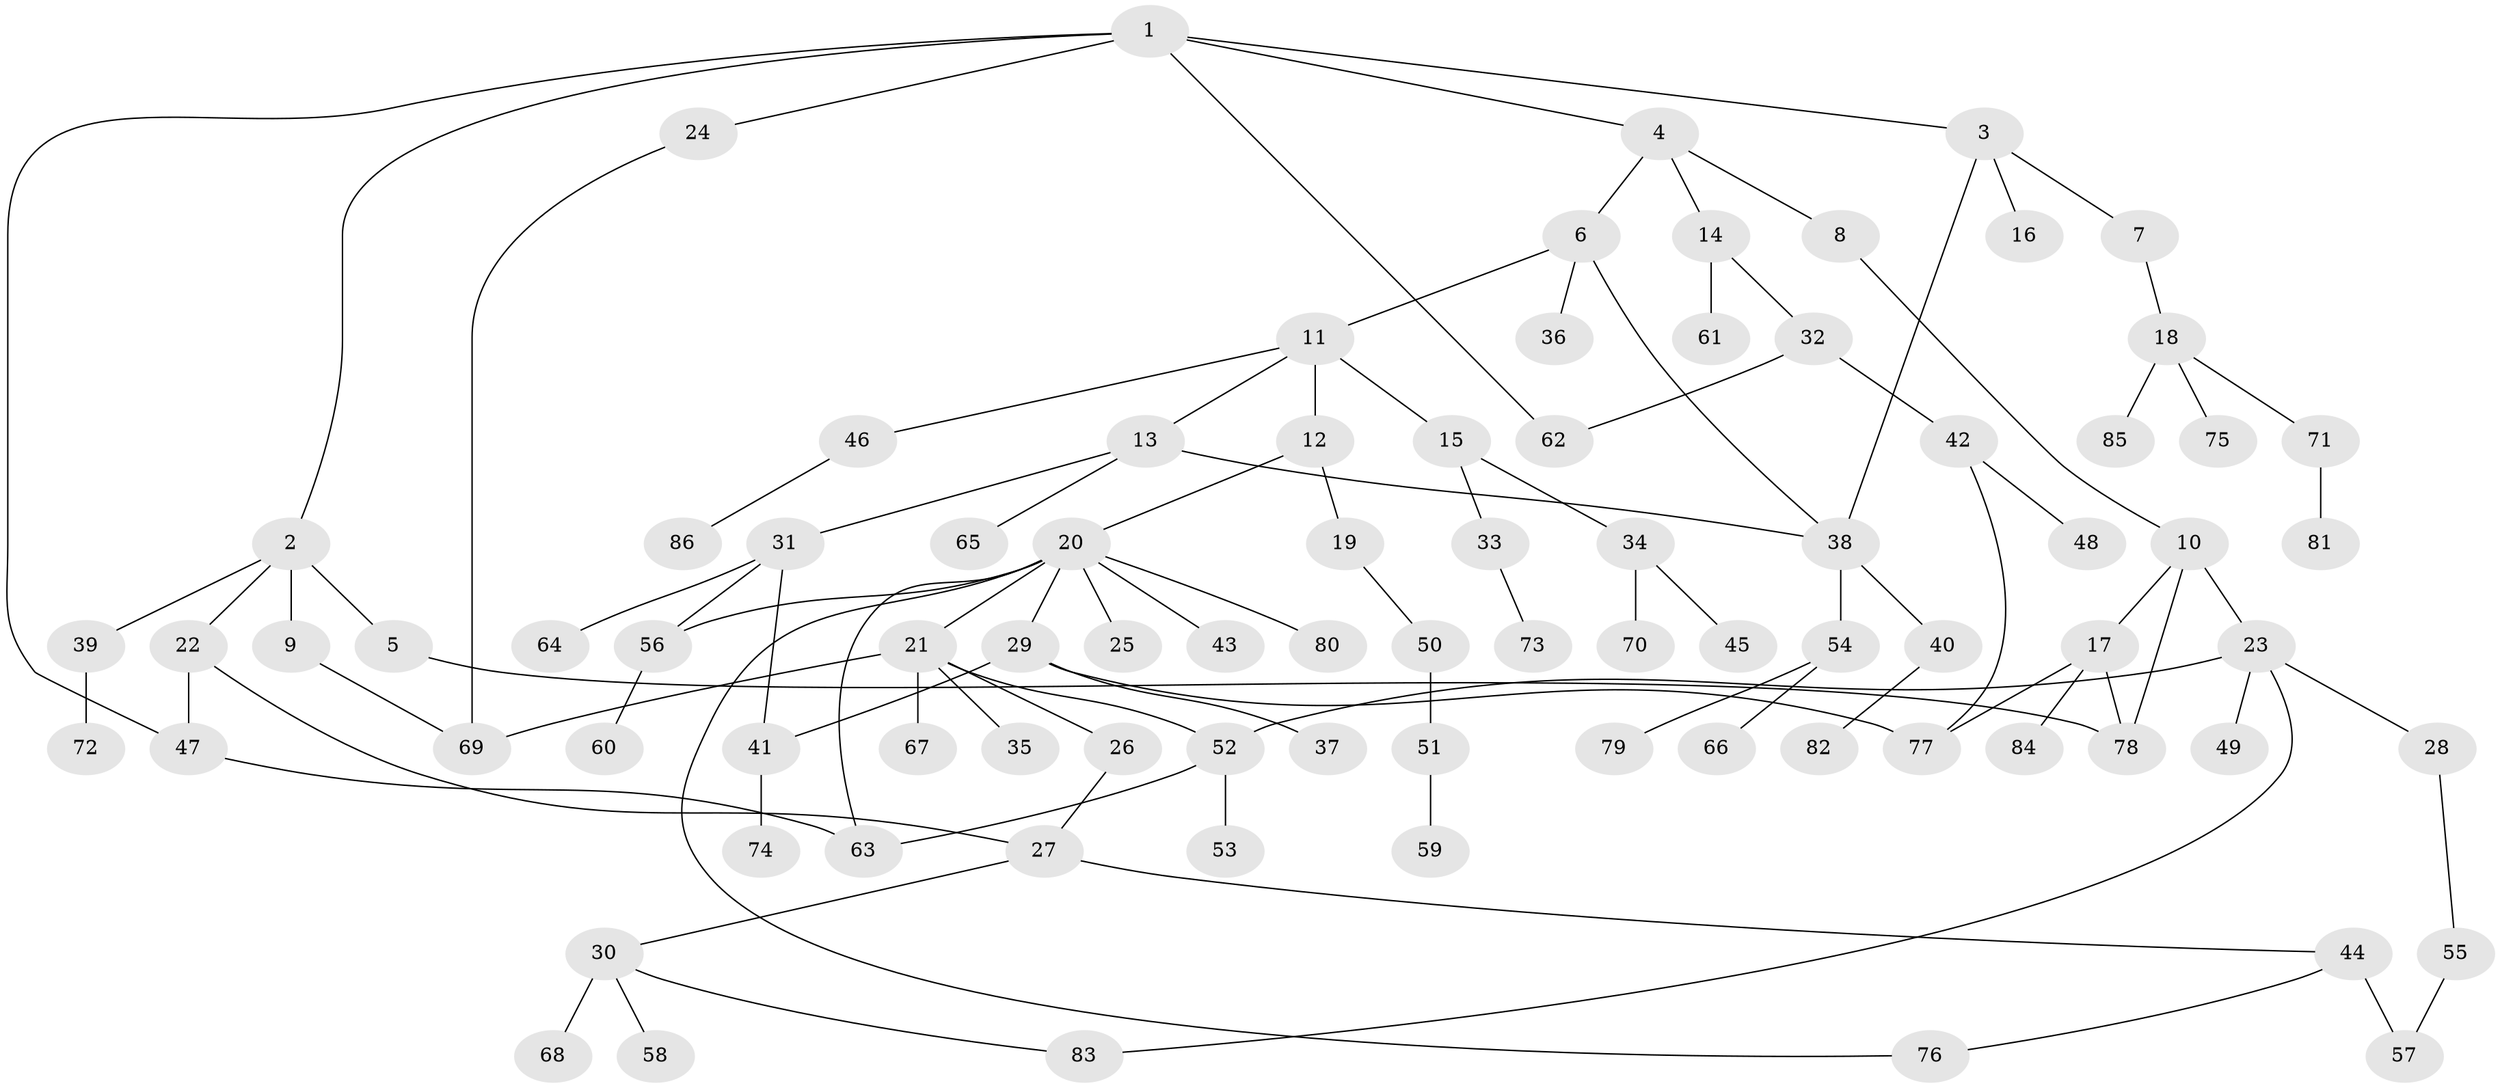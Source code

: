 // coarse degree distribution, {6: 0.017543859649122806, 5: 0.07017543859649122, 3: 0.17543859649122806, 4: 0.15789473684210525, 2: 0.17543859649122806, 10: 0.017543859649122806, 7: 0.017543859649122806, 1: 0.3684210526315789}
// Generated by graph-tools (version 1.1) at 2025/51/02/27/25 19:51:40]
// undirected, 86 vertices, 104 edges
graph export_dot {
graph [start="1"]
  node [color=gray90,style=filled];
  1;
  2;
  3;
  4;
  5;
  6;
  7;
  8;
  9;
  10;
  11;
  12;
  13;
  14;
  15;
  16;
  17;
  18;
  19;
  20;
  21;
  22;
  23;
  24;
  25;
  26;
  27;
  28;
  29;
  30;
  31;
  32;
  33;
  34;
  35;
  36;
  37;
  38;
  39;
  40;
  41;
  42;
  43;
  44;
  45;
  46;
  47;
  48;
  49;
  50;
  51;
  52;
  53;
  54;
  55;
  56;
  57;
  58;
  59;
  60;
  61;
  62;
  63;
  64;
  65;
  66;
  67;
  68;
  69;
  70;
  71;
  72;
  73;
  74;
  75;
  76;
  77;
  78;
  79;
  80;
  81;
  82;
  83;
  84;
  85;
  86;
  1 -- 2;
  1 -- 3;
  1 -- 4;
  1 -- 24;
  1 -- 62;
  1 -- 47;
  2 -- 5;
  2 -- 9;
  2 -- 22;
  2 -- 39;
  3 -- 7;
  3 -- 16;
  3 -- 38;
  4 -- 6;
  4 -- 8;
  4 -- 14;
  5 -- 78;
  6 -- 11;
  6 -- 36;
  6 -- 38;
  7 -- 18;
  8 -- 10;
  9 -- 69;
  10 -- 17;
  10 -- 23;
  10 -- 78;
  11 -- 12;
  11 -- 13;
  11 -- 15;
  11 -- 46;
  12 -- 19;
  12 -- 20;
  13 -- 31;
  13 -- 65;
  13 -- 38;
  14 -- 32;
  14 -- 61;
  15 -- 33;
  15 -- 34;
  17 -- 77;
  17 -- 84;
  17 -- 78;
  18 -- 71;
  18 -- 75;
  18 -- 85;
  19 -- 50;
  20 -- 21;
  20 -- 25;
  20 -- 29;
  20 -- 43;
  20 -- 56;
  20 -- 80;
  20 -- 63;
  20 -- 76;
  21 -- 26;
  21 -- 35;
  21 -- 52;
  21 -- 67;
  21 -- 69;
  22 -- 47;
  22 -- 27;
  23 -- 28;
  23 -- 49;
  23 -- 83;
  23 -- 52;
  24 -- 69;
  26 -- 27;
  27 -- 30;
  27 -- 44;
  28 -- 55;
  29 -- 37;
  29 -- 77;
  29 -- 41;
  30 -- 58;
  30 -- 68;
  30 -- 83;
  31 -- 41;
  31 -- 64;
  31 -- 56;
  32 -- 42;
  32 -- 62;
  33 -- 73;
  34 -- 45;
  34 -- 70;
  38 -- 40;
  38 -- 54;
  39 -- 72;
  40 -- 82;
  41 -- 74;
  42 -- 48;
  42 -- 77;
  44 -- 57;
  44 -- 76;
  46 -- 86;
  47 -- 63;
  50 -- 51;
  51 -- 59;
  52 -- 53;
  52 -- 63;
  54 -- 66;
  54 -- 79;
  55 -- 57;
  56 -- 60;
  71 -- 81;
}
